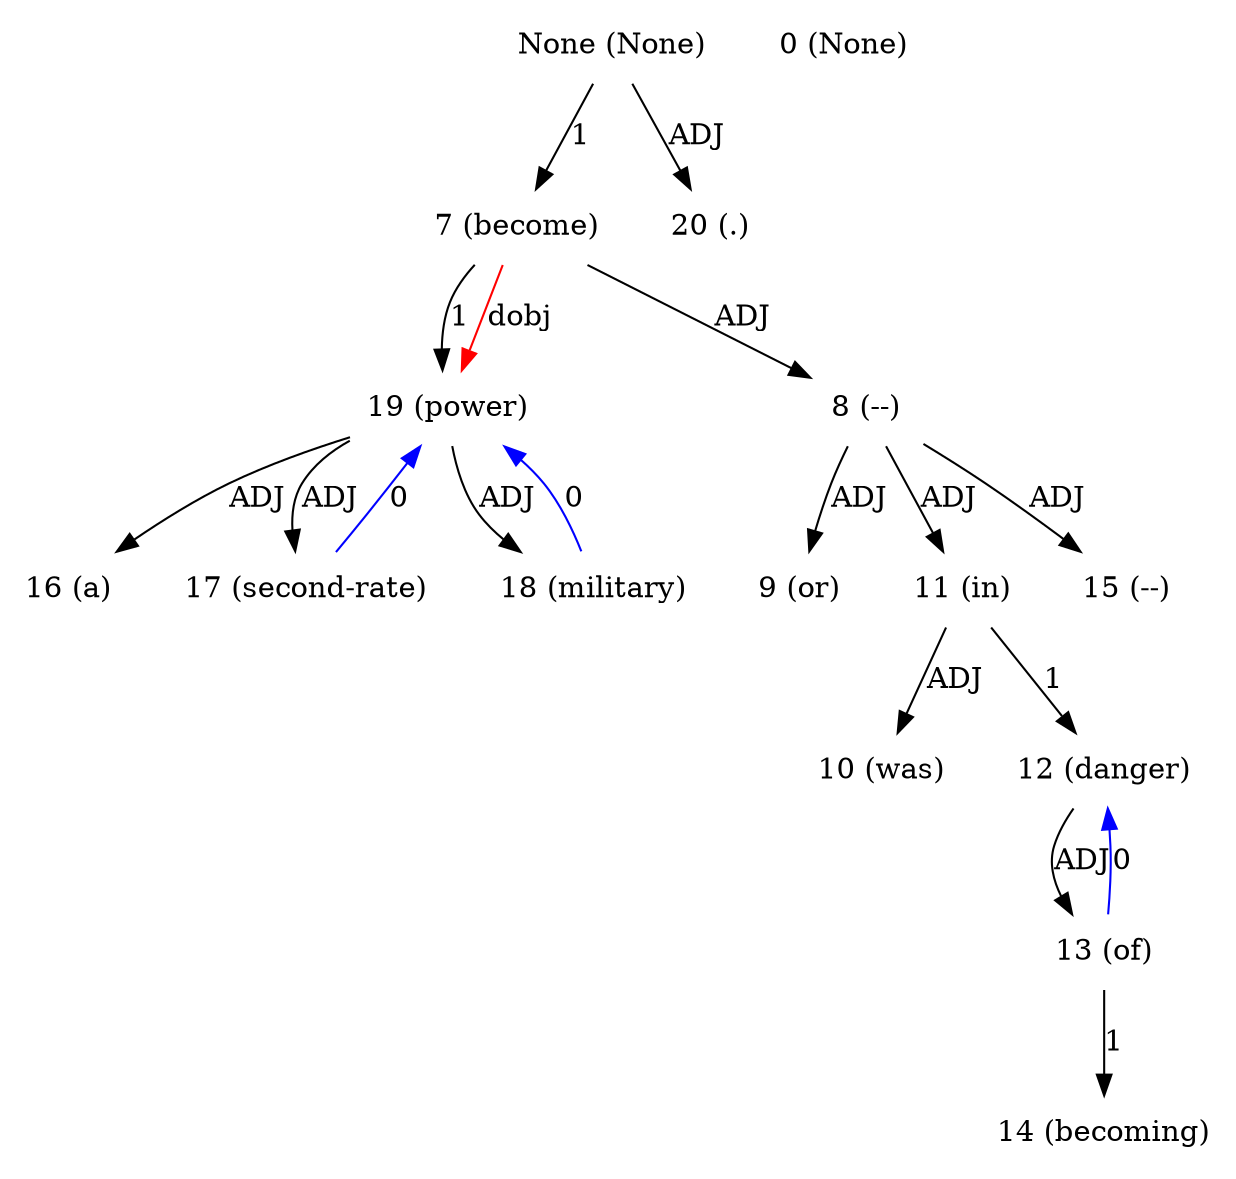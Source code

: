 digraph G{
edge [dir=forward]
node [shape=plaintext]

None [label="None (None)"]
None -> 7 [label="1"]
None -> 20 [label="ADJ"]
0 [label="0 (None)"]
7 [label="7 (become)"]
7 -> 19 [label="1"]
7 -> 8 [label="ADJ"]
8 [label="8 (--)"]
8 -> 9 [label="ADJ"]
8 -> 11 [label="ADJ"]
8 -> 15 [label="ADJ"]
9 [label="9 (or)"]
10 [label="10 (was)"]
11 [label="11 (in)"]
11 -> 12 [label="1"]
11 -> 10 [label="ADJ"]
12 [label="12 (danger)"]
12 -> 13 [label="ADJ"]
13 [label="13 (of)"]
13 -> 14 [label="1"]
13 -> 12 [label="0", color="blue"]
14 [label="14 (becoming)"]
15 [label="15 (--)"]
16 [label="16 (a)"]
17 [label="17 (second-rate)"]
17 -> 19 [label="0", color="blue"]
18 [label="18 (military)"]
18 -> 19 [label="0", color="blue"]
19 [label="19 (power)"]
19 -> 16 [label="ADJ"]
19 -> 17 [label="ADJ"]
19 -> 18 [label="ADJ"]
7 -> 19 [label="dobj", color="red"]
20 [label="20 (.)"]
}
